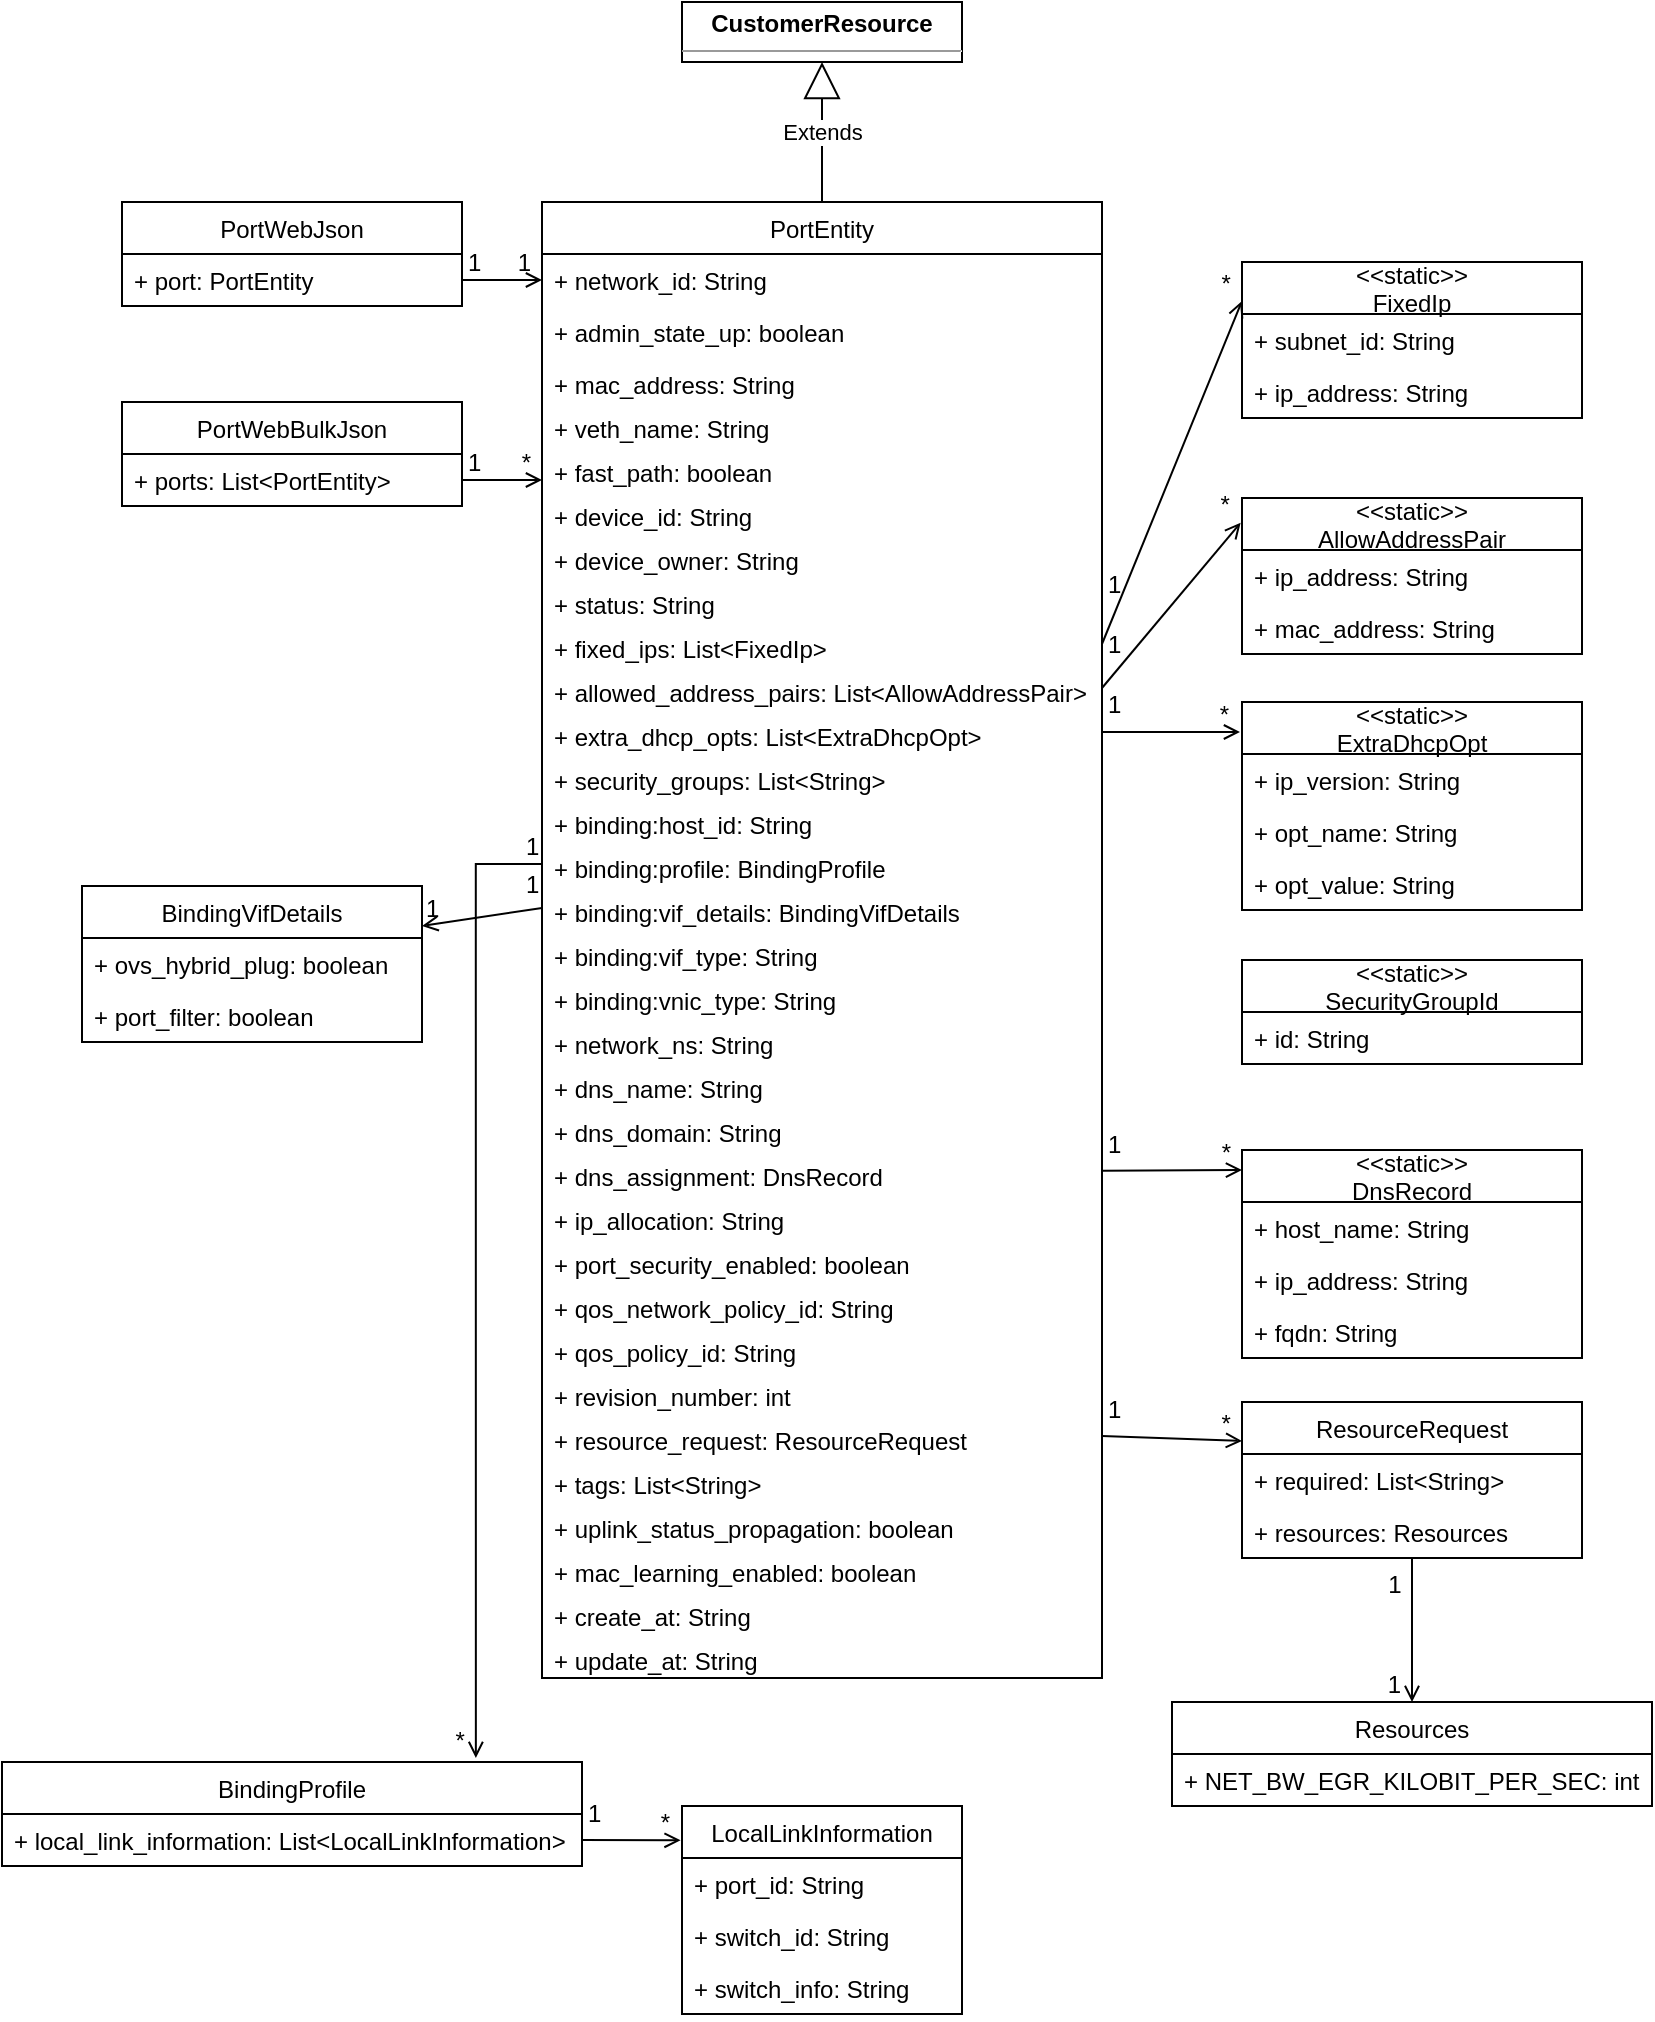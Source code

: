 <mxfile version="13.9.3" type="github">
  <diagram id="9fnl1yyOtG8HGjEEbUFA" name="Page-1">
    <mxGraphModel dx="869" dy="782" grid="1" gridSize="10" guides="1" tooltips="1" connect="1" arrows="1" fold="1" page="1" pageScale="1" pageWidth="850" pageHeight="1100" math="0" shadow="0">
      <root>
        <mxCell id="0" />
        <mxCell id="1" parent="0" />
        <mxCell id="BEwBUcMwAN_doqcmrtSP-1" value="PortEntity" style="swimlane;fontStyle=0;childLayout=stackLayout;horizontal=1;startSize=26;fillColor=none;horizontalStack=0;resizeParent=1;resizeParentMax=0;resizeLast=0;collapsible=1;marginBottom=0;" vertex="1" parent="1">
          <mxGeometry x="290" y="120" width="280" height="738" as="geometry">
            <mxRectangle x="290" y="120" width="80" height="26" as="alternateBounds" />
          </mxGeometry>
        </mxCell>
        <mxCell id="BEwBUcMwAN_doqcmrtSP-54" value="+ network_id: String" style="text;strokeColor=none;fillColor=none;align=left;verticalAlign=top;spacingLeft=4;spacingRight=4;overflow=hidden;rotatable=0;points=[[0,0.5],[1,0.5]];portConstraint=eastwest;" vertex="1" parent="BEwBUcMwAN_doqcmrtSP-1">
          <mxGeometry y="26" width="280" height="26" as="geometry" />
        </mxCell>
        <mxCell id="BEwBUcMwAN_doqcmrtSP-3" value="+ admin_state_up: boolean" style="text;strokeColor=none;fillColor=none;align=left;verticalAlign=top;spacingLeft=4;spacingRight=4;overflow=hidden;rotatable=0;points=[[0,0.5],[1,0.5]];portConstraint=eastwest;" vertex="1" parent="BEwBUcMwAN_doqcmrtSP-1">
          <mxGeometry y="52" width="280" height="26" as="geometry" />
        </mxCell>
        <mxCell id="BEwBUcMwAN_doqcmrtSP-4" value="+ mac_address: String&#xa;" style="text;strokeColor=none;fillColor=none;align=left;verticalAlign=top;spacingLeft=4;spacingRight=4;overflow=hidden;rotatable=0;points=[[0,0.5],[1,0.5]];portConstraint=eastwest;" vertex="1" parent="BEwBUcMwAN_doqcmrtSP-1">
          <mxGeometry y="78" width="280" height="22" as="geometry" />
        </mxCell>
        <mxCell id="BEwBUcMwAN_doqcmrtSP-5" value="+ veth_name: String&#xa;" style="text;strokeColor=none;fillColor=none;align=left;verticalAlign=top;spacingLeft=4;spacingRight=4;overflow=hidden;rotatable=0;points=[[0,0.5],[1,0.5]];portConstraint=eastwest;" vertex="1" parent="BEwBUcMwAN_doqcmrtSP-1">
          <mxGeometry y="100" width="280" height="22" as="geometry" />
        </mxCell>
        <mxCell id="BEwBUcMwAN_doqcmrtSP-6" value="+ fast_path: boolean&#xa;" style="text;strokeColor=none;fillColor=none;align=left;verticalAlign=top;spacingLeft=4;spacingRight=4;overflow=hidden;rotatable=0;points=[[0,0.5],[1,0.5]];portConstraint=eastwest;" vertex="1" parent="BEwBUcMwAN_doqcmrtSP-1">
          <mxGeometry y="122" width="280" height="22" as="geometry" />
        </mxCell>
        <mxCell id="BEwBUcMwAN_doqcmrtSP-7" value="+ device_id: String&#xa;" style="text;strokeColor=none;fillColor=none;align=left;verticalAlign=top;spacingLeft=4;spacingRight=4;overflow=hidden;rotatable=0;points=[[0,0.5],[1,0.5]];portConstraint=eastwest;" vertex="1" parent="BEwBUcMwAN_doqcmrtSP-1">
          <mxGeometry y="144" width="280" height="22" as="geometry" />
        </mxCell>
        <mxCell id="BEwBUcMwAN_doqcmrtSP-8" value="+ device_owner: String&#xa;" style="text;strokeColor=none;fillColor=none;align=left;verticalAlign=top;spacingLeft=4;spacingRight=4;overflow=hidden;rotatable=0;points=[[0,0.5],[1,0.5]];portConstraint=eastwest;" vertex="1" parent="BEwBUcMwAN_doqcmrtSP-1">
          <mxGeometry y="166" width="280" height="22" as="geometry" />
        </mxCell>
        <mxCell id="BEwBUcMwAN_doqcmrtSP-9" value="+ status: String&#xa;" style="text;strokeColor=none;fillColor=none;align=left;verticalAlign=top;spacingLeft=4;spacingRight=4;overflow=hidden;rotatable=0;points=[[0,0.5],[1,0.5]];portConstraint=eastwest;" vertex="1" parent="BEwBUcMwAN_doqcmrtSP-1">
          <mxGeometry y="188" width="280" height="22" as="geometry" />
        </mxCell>
        <mxCell id="BEwBUcMwAN_doqcmrtSP-10" value="+ fixed_ips: List&lt;FixedIp&gt;&#xa;" style="text;strokeColor=none;fillColor=none;align=left;verticalAlign=top;spacingLeft=4;spacingRight=4;overflow=hidden;rotatable=0;points=[[0,0.5],[1,0.5]];portConstraint=eastwest;" vertex="1" parent="BEwBUcMwAN_doqcmrtSP-1">
          <mxGeometry y="210" width="280" height="22" as="geometry" />
        </mxCell>
        <mxCell id="BEwBUcMwAN_doqcmrtSP-11" value="+ allowed_address_pairs: List&lt;AllowAddressPair&gt;&#xa;" style="text;strokeColor=none;fillColor=none;align=left;verticalAlign=top;spacingLeft=4;spacingRight=4;overflow=hidden;rotatable=0;points=[[0,0.5],[1,0.5]];portConstraint=eastwest;" vertex="1" parent="BEwBUcMwAN_doqcmrtSP-1">
          <mxGeometry y="232" width="280" height="22" as="geometry" />
        </mxCell>
        <mxCell id="BEwBUcMwAN_doqcmrtSP-12" value="+ extra_dhcp_opts: List&lt;ExtraDhcpOpt&gt;&#xa;" style="text;strokeColor=none;fillColor=none;align=left;verticalAlign=top;spacingLeft=4;spacingRight=4;overflow=hidden;rotatable=0;points=[[0,0.5],[1,0.5]];portConstraint=eastwest;" vertex="1" parent="BEwBUcMwAN_doqcmrtSP-1">
          <mxGeometry y="254" width="280" height="22" as="geometry" />
        </mxCell>
        <mxCell id="BEwBUcMwAN_doqcmrtSP-13" value="+ security_groups: List&lt;String&gt;&#xa;" style="text;strokeColor=none;fillColor=none;align=left;verticalAlign=top;spacingLeft=4;spacingRight=4;overflow=hidden;rotatable=0;points=[[0,0.5],[1,0.5]];portConstraint=eastwest;" vertex="1" parent="BEwBUcMwAN_doqcmrtSP-1">
          <mxGeometry y="276" width="280" height="22" as="geometry" />
        </mxCell>
        <mxCell id="BEwBUcMwAN_doqcmrtSP-14" value="+ binding:host_id: String" style="text;strokeColor=none;fillColor=none;align=left;verticalAlign=top;spacingLeft=4;spacingRight=4;overflow=hidden;rotatable=0;points=[[0,0.5],[1,0.5]];portConstraint=eastwest;" vertex="1" parent="BEwBUcMwAN_doqcmrtSP-1">
          <mxGeometry y="298" width="280" height="22" as="geometry" />
        </mxCell>
        <mxCell id="BEwBUcMwAN_doqcmrtSP-15" value="+ binding:profile: BindingProfile&#xa;" style="text;strokeColor=none;fillColor=none;align=left;verticalAlign=top;spacingLeft=4;spacingRight=4;overflow=hidden;rotatable=0;points=[[0,0.5],[1,0.5]];portConstraint=eastwest;" vertex="1" parent="BEwBUcMwAN_doqcmrtSP-1">
          <mxGeometry y="320" width="280" height="22" as="geometry" />
        </mxCell>
        <mxCell id="BEwBUcMwAN_doqcmrtSP-16" value="+ binding:vif_details: BindingVifDetails&#xa;" style="text;strokeColor=none;fillColor=none;align=left;verticalAlign=top;spacingLeft=4;spacingRight=4;overflow=hidden;rotatable=0;points=[[0,0.5],[1,0.5]];portConstraint=eastwest;" vertex="1" parent="BEwBUcMwAN_doqcmrtSP-1">
          <mxGeometry y="342" width="280" height="22" as="geometry" />
        </mxCell>
        <mxCell id="BEwBUcMwAN_doqcmrtSP-17" value="+ binding:vif_type: String&#xa;" style="text;strokeColor=none;fillColor=none;align=left;verticalAlign=top;spacingLeft=4;spacingRight=4;overflow=hidden;rotatable=0;points=[[0,0.5],[1,0.5]];portConstraint=eastwest;" vertex="1" parent="BEwBUcMwAN_doqcmrtSP-1">
          <mxGeometry y="364" width="280" height="22" as="geometry" />
        </mxCell>
        <mxCell id="BEwBUcMwAN_doqcmrtSP-18" value="+ binding:vnic_type: String&#xa;" style="text;strokeColor=none;fillColor=none;align=left;verticalAlign=top;spacingLeft=4;spacingRight=4;overflow=hidden;rotatable=0;points=[[0,0.5],[1,0.5]];portConstraint=eastwest;" vertex="1" parent="BEwBUcMwAN_doqcmrtSP-1">
          <mxGeometry y="386" width="280" height="22" as="geometry" />
        </mxCell>
        <mxCell id="BEwBUcMwAN_doqcmrtSP-19" value="+ network_ns: String&#xa;" style="text;strokeColor=none;fillColor=none;align=left;verticalAlign=top;spacingLeft=4;spacingRight=4;overflow=hidden;rotatable=0;points=[[0,0.5],[1,0.5]];portConstraint=eastwest;" vertex="1" parent="BEwBUcMwAN_doqcmrtSP-1">
          <mxGeometry y="408" width="280" height="22" as="geometry" />
        </mxCell>
        <mxCell id="BEwBUcMwAN_doqcmrtSP-20" value="+ dns_name: String&#xa;" style="text;strokeColor=none;fillColor=none;align=left;verticalAlign=top;spacingLeft=4;spacingRight=4;overflow=hidden;rotatable=0;points=[[0,0.5],[1,0.5]];portConstraint=eastwest;" vertex="1" parent="BEwBUcMwAN_doqcmrtSP-1">
          <mxGeometry y="430" width="280" height="22" as="geometry" />
        </mxCell>
        <mxCell id="BEwBUcMwAN_doqcmrtSP-21" value="+ dns_domain: String&#xa;" style="text;strokeColor=none;fillColor=none;align=left;verticalAlign=top;spacingLeft=4;spacingRight=4;overflow=hidden;rotatable=0;points=[[0,0.5],[1,0.5]];portConstraint=eastwest;" vertex="1" parent="BEwBUcMwAN_doqcmrtSP-1">
          <mxGeometry y="452" width="280" height="22" as="geometry" />
        </mxCell>
        <mxCell id="BEwBUcMwAN_doqcmrtSP-22" value="+ dns_assignment: DnsRecord&#xa;" style="text;strokeColor=none;fillColor=none;align=left;verticalAlign=top;spacingLeft=4;spacingRight=4;overflow=hidden;rotatable=0;points=[[0,0.5],[1,0.5]];portConstraint=eastwest;" vertex="1" parent="BEwBUcMwAN_doqcmrtSP-1">
          <mxGeometry y="474" width="280" height="22" as="geometry" />
        </mxCell>
        <mxCell id="BEwBUcMwAN_doqcmrtSP-23" value="+ ip_allocation: String" style="text;strokeColor=none;fillColor=none;align=left;verticalAlign=top;spacingLeft=4;spacingRight=4;overflow=hidden;rotatable=0;points=[[0,0.5],[1,0.5]];portConstraint=eastwest;" vertex="1" parent="BEwBUcMwAN_doqcmrtSP-1">
          <mxGeometry y="496" width="280" height="22" as="geometry" />
        </mxCell>
        <mxCell id="BEwBUcMwAN_doqcmrtSP-24" value="+ port_security_enabled: boolean" style="text;strokeColor=none;fillColor=none;align=left;verticalAlign=top;spacingLeft=4;spacingRight=4;overflow=hidden;rotatable=0;points=[[0,0.5],[1,0.5]];portConstraint=eastwest;" vertex="1" parent="BEwBUcMwAN_doqcmrtSP-1">
          <mxGeometry y="518" width="280" height="22" as="geometry" />
        </mxCell>
        <mxCell id="BEwBUcMwAN_doqcmrtSP-25" value="+ qos_network_policy_id: String" style="text;strokeColor=none;fillColor=none;align=left;verticalAlign=top;spacingLeft=4;spacingRight=4;overflow=hidden;rotatable=0;points=[[0,0.5],[1,0.5]];portConstraint=eastwest;" vertex="1" parent="BEwBUcMwAN_doqcmrtSP-1">
          <mxGeometry y="540" width="280" height="22" as="geometry" />
        </mxCell>
        <mxCell id="BEwBUcMwAN_doqcmrtSP-26" value="+ qos_policy_id: String&#xa;" style="text;strokeColor=none;fillColor=none;align=left;verticalAlign=top;spacingLeft=4;spacingRight=4;overflow=hidden;rotatable=0;points=[[0,0.5],[1,0.5]];portConstraint=eastwest;" vertex="1" parent="BEwBUcMwAN_doqcmrtSP-1">
          <mxGeometry y="562" width="280" height="22" as="geometry" />
        </mxCell>
        <mxCell id="BEwBUcMwAN_doqcmrtSP-31" value="+ revision_number: int&#xa;" style="text;strokeColor=none;fillColor=none;align=left;verticalAlign=top;spacingLeft=4;spacingRight=4;overflow=hidden;rotatable=0;points=[[0,0.5],[1,0.5]];portConstraint=eastwest;" vertex="1" parent="BEwBUcMwAN_doqcmrtSP-1">
          <mxGeometry y="584" width="280" height="22" as="geometry" />
        </mxCell>
        <mxCell id="BEwBUcMwAN_doqcmrtSP-32" value="+ resource_request: ResourceRequest" style="text;strokeColor=none;fillColor=none;align=left;verticalAlign=top;spacingLeft=4;spacingRight=4;overflow=hidden;rotatable=0;points=[[0,0.5],[1,0.5]];portConstraint=eastwest;" vertex="1" parent="BEwBUcMwAN_doqcmrtSP-1">
          <mxGeometry y="606" width="280" height="22" as="geometry" />
        </mxCell>
        <mxCell id="BEwBUcMwAN_doqcmrtSP-33" value="+ tags: List&lt;String&gt;&#xa;" style="text;strokeColor=none;fillColor=none;align=left;verticalAlign=top;spacingLeft=4;spacingRight=4;overflow=hidden;rotatable=0;points=[[0,0.5],[1,0.5]];portConstraint=eastwest;" vertex="1" parent="BEwBUcMwAN_doqcmrtSP-1">
          <mxGeometry y="628" width="280" height="22" as="geometry" />
        </mxCell>
        <mxCell id="BEwBUcMwAN_doqcmrtSP-34" value="+ uplink_status_propagation: boolean&#xa;" style="text;strokeColor=none;fillColor=none;align=left;verticalAlign=top;spacingLeft=4;spacingRight=4;overflow=hidden;rotatable=0;points=[[0,0.5],[1,0.5]];portConstraint=eastwest;" vertex="1" parent="BEwBUcMwAN_doqcmrtSP-1">
          <mxGeometry y="650" width="280" height="22" as="geometry" />
        </mxCell>
        <mxCell id="BEwBUcMwAN_doqcmrtSP-35" value="+ mac_learning_enabled: boolean&#xa;" style="text;strokeColor=none;fillColor=none;align=left;verticalAlign=top;spacingLeft=4;spacingRight=4;overflow=hidden;rotatable=0;points=[[0,0.5],[1,0.5]];portConstraint=eastwest;" vertex="1" parent="BEwBUcMwAN_doqcmrtSP-1">
          <mxGeometry y="672" width="280" height="22" as="geometry" />
        </mxCell>
        <mxCell id="BEwBUcMwAN_doqcmrtSP-38" value="+ create_at: String&#xa;" style="text;strokeColor=none;fillColor=none;align=left;verticalAlign=top;spacingLeft=4;spacingRight=4;overflow=hidden;rotatable=0;points=[[0,0.5],[1,0.5]];portConstraint=eastwest;" vertex="1" parent="BEwBUcMwAN_doqcmrtSP-1">
          <mxGeometry y="694" width="280" height="22" as="geometry" />
        </mxCell>
        <mxCell id="BEwBUcMwAN_doqcmrtSP-39" value="+ update_at: String&#xa;" style="text;strokeColor=none;fillColor=none;align=left;verticalAlign=top;spacingLeft=4;spacingRight=4;overflow=hidden;rotatable=0;points=[[0,0.5],[1,0.5]];portConstraint=eastwest;" vertex="1" parent="BEwBUcMwAN_doqcmrtSP-1">
          <mxGeometry y="716" width="280" height="22" as="geometry" />
        </mxCell>
        <mxCell id="BEwBUcMwAN_doqcmrtSP-40" value="Extends" style="endArrow=block;endSize=16;endFill=0;html=1;exitX=0.5;exitY=0;exitDx=0;exitDy=0;entryX=0.5;entryY=1;entryDx=0;entryDy=0;" edge="1" parent="1" source="BEwBUcMwAN_doqcmrtSP-1" target="BEwBUcMwAN_doqcmrtSP-46">
          <mxGeometry width="160" relative="1" as="geometry">
            <mxPoint x="300" y="30" as="sourcePoint" />
            <mxPoint x="405" y="40" as="targetPoint" />
          </mxGeometry>
        </mxCell>
        <mxCell id="BEwBUcMwAN_doqcmrtSP-41" value="PortWebJson" style="swimlane;fontStyle=0;childLayout=stackLayout;horizontal=1;startSize=26;fillColor=none;horizontalStack=0;resizeParent=1;resizeParentMax=0;resizeLast=0;collapsible=1;marginBottom=0;" vertex="1" parent="1">
          <mxGeometry x="80" y="120" width="170" height="52" as="geometry" />
        </mxCell>
        <mxCell id="BEwBUcMwAN_doqcmrtSP-42" value="+ port: PortEntity" style="text;strokeColor=none;fillColor=none;align=left;verticalAlign=top;spacingLeft=4;spacingRight=4;overflow=hidden;rotatable=0;points=[[0,0.5],[1,0.5]];portConstraint=eastwest;" vertex="1" parent="BEwBUcMwAN_doqcmrtSP-41">
          <mxGeometry y="26" width="170" height="26" as="geometry" />
        </mxCell>
        <mxCell id="BEwBUcMwAN_doqcmrtSP-43" value="" style="endArrow=open;shadow=0;strokeWidth=1;rounded=0;endFill=1;edgeStyle=elbowEdgeStyle;elbow=vertical;" edge="1" parent="1" source="BEwBUcMwAN_doqcmrtSP-42" target="BEwBUcMwAN_doqcmrtSP-1">
          <mxGeometry x="0.5" y="41" relative="1" as="geometry">
            <mxPoint x="160" y="200" as="sourcePoint" />
            <mxPoint x="260" y="200" as="targetPoint" />
            <mxPoint x="-40" y="32" as="offset" />
            <Array as="points">
              <mxPoint x="260" y="159" />
              <mxPoint x="250" y="180" />
              <mxPoint x="270" y="159" />
              <mxPoint x="260" y="139" />
              <mxPoint x="280" y="85" />
            </Array>
          </mxGeometry>
        </mxCell>
        <mxCell id="BEwBUcMwAN_doqcmrtSP-44" value="1" style="resizable=0;align=left;verticalAlign=bottom;labelBackgroundColor=none;fontSize=12;" connectable="0" vertex="1" parent="BEwBUcMwAN_doqcmrtSP-43">
          <mxGeometry x="-1" relative="1" as="geometry">
            <mxPoint x="1" as="offset" />
          </mxGeometry>
        </mxCell>
        <mxCell id="BEwBUcMwAN_doqcmrtSP-45" value="1" style="resizable=0;align=right;verticalAlign=bottom;labelBackgroundColor=none;fontSize=12;" connectable="0" vertex="1" parent="BEwBUcMwAN_doqcmrtSP-43">
          <mxGeometry x="1" relative="1" as="geometry">
            <mxPoint x="-4" as="offset" />
          </mxGeometry>
        </mxCell>
        <mxCell id="BEwBUcMwAN_doqcmrtSP-46" value="&lt;p style=&quot;margin: 0px ; margin-top: 4px ; text-align: center&quot;&gt;&lt;b&gt;CustomerResource&lt;/b&gt;&lt;/p&gt;&lt;hr size=&quot;1&quot;&gt;&lt;div style=&quot;height: 2px&quot;&gt;&lt;/div&gt;" style="verticalAlign=top;align=left;overflow=fill;fontSize=12;fontFamily=Helvetica;html=1;" vertex="1" parent="1">
          <mxGeometry x="360" y="20" width="140" height="30" as="geometry" />
        </mxCell>
        <mxCell id="BEwBUcMwAN_doqcmrtSP-47" value="PortWebBulkJson" style="swimlane;fontStyle=0;childLayout=stackLayout;horizontal=1;startSize=26;fillColor=none;horizontalStack=0;resizeParent=1;resizeParentMax=0;resizeLast=0;collapsible=1;marginBottom=0;" vertex="1" parent="1">
          <mxGeometry x="80" y="220" width="170" height="52" as="geometry" />
        </mxCell>
        <mxCell id="BEwBUcMwAN_doqcmrtSP-48" value="+ ports: List&lt;PortEntity&gt;" style="text;strokeColor=none;fillColor=none;align=left;verticalAlign=top;spacingLeft=4;spacingRight=4;overflow=hidden;rotatable=0;points=[[0,0.5],[1,0.5]];portConstraint=eastwest;" vertex="1" parent="BEwBUcMwAN_doqcmrtSP-47">
          <mxGeometry y="26" width="170" height="26" as="geometry" />
        </mxCell>
        <mxCell id="BEwBUcMwAN_doqcmrtSP-49" value="" style="endArrow=open;shadow=0;strokeWidth=1;rounded=0;endFill=1;edgeStyle=elbowEdgeStyle;elbow=vertical;" edge="1" parent="1" source="BEwBUcMwAN_doqcmrtSP-48" target="BEwBUcMwAN_doqcmrtSP-1">
          <mxGeometry x="0.5" y="41" relative="1" as="geometry">
            <mxPoint x="260" y="169" as="sourcePoint" />
            <mxPoint x="300" y="169" as="targetPoint" />
            <mxPoint x="-40" y="32" as="offset" />
            <Array as="points">
              <mxPoint x="280" y="259" />
              <mxPoint x="260" y="190" />
              <mxPoint x="280" y="169" />
              <mxPoint x="270" y="149" />
              <mxPoint x="290" y="95" />
            </Array>
          </mxGeometry>
        </mxCell>
        <mxCell id="BEwBUcMwAN_doqcmrtSP-50" value="1" style="resizable=0;align=left;verticalAlign=bottom;labelBackgroundColor=none;fontSize=12;" connectable="0" vertex="1" parent="BEwBUcMwAN_doqcmrtSP-49">
          <mxGeometry x="-1" relative="1" as="geometry">
            <mxPoint x="1" as="offset" />
          </mxGeometry>
        </mxCell>
        <mxCell id="BEwBUcMwAN_doqcmrtSP-51" value="*" style="resizable=0;align=right;verticalAlign=bottom;labelBackgroundColor=none;fontSize=12;" connectable="0" vertex="1" parent="BEwBUcMwAN_doqcmrtSP-49">
          <mxGeometry x="1" relative="1" as="geometry">
            <mxPoint x="-4" as="offset" />
          </mxGeometry>
        </mxCell>
        <mxCell id="BEwBUcMwAN_doqcmrtSP-55" value="&lt;&lt;static&gt;&gt;&#xa;FixedIp" style="swimlane;fontStyle=0;childLayout=stackLayout;horizontal=1;startSize=26;fillColor=none;horizontalStack=0;resizeParent=1;resizeParentMax=0;resizeLast=0;collapsible=1;marginBottom=0;" vertex="1" parent="1">
          <mxGeometry x="640" y="150" width="170" height="78" as="geometry" />
        </mxCell>
        <mxCell id="BEwBUcMwAN_doqcmrtSP-56" value="+ subnet_id: String" style="text;strokeColor=none;fillColor=none;align=left;verticalAlign=top;spacingLeft=4;spacingRight=4;overflow=hidden;rotatable=0;points=[[0,0.5],[1,0.5]];portConstraint=eastwest;" vertex="1" parent="BEwBUcMwAN_doqcmrtSP-55">
          <mxGeometry y="26" width="170" height="26" as="geometry" />
        </mxCell>
        <mxCell id="BEwBUcMwAN_doqcmrtSP-57" value="+ ip_address: String" style="text;strokeColor=none;fillColor=none;align=left;verticalAlign=top;spacingLeft=4;spacingRight=4;overflow=hidden;rotatable=0;points=[[0,0.5],[1,0.5]];portConstraint=eastwest;" vertex="1" parent="BEwBUcMwAN_doqcmrtSP-55">
          <mxGeometry y="52" width="170" height="26" as="geometry" />
        </mxCell>
        <mxCell id="BEwBUcMwAN_doqcmrtSP-58" value="&lt;&lt;static&gt;&gt;&#xa;AllowAddressPair" style="swimlane;fontStyle=0;childLayout=stackLayout;horizontal=1;startSize=26;fillColor=none;horizontalStack=0;resizeParent=1;resizeParentMax=0;resizeLast=0;collapsible=1;marginBottom=0;" vertex="1" parent="1">
          <mxGeometry x="640" y="268" width="170" height="78" as="geometry" />
        </mxCell>
        <mxCell id="BEwBUcMwAN_doqcmrtSP-60" value="+ ip_address: String" style="text;strokeColor=none;fillColor=none;align=left;verticalAlign=top;spacingLeft=4;spacingRight=4;overflow=hidden;rotatable=0;points=[[0,0.5],[1,0.5]];portConstraint=eastwest;" vertex="1" parent="BEwBUcMwAN_doqcmrtSP-58">
          <mxGeometry y="26" width="170" height="26" as="geometry" />
        </mxCell>
        <mxCell id="BEwBUcMwAN_doqcmrtSP-59" value="+ mac_address: String" style="text;strokeColor=none;fillColor=none;align=left;verticalAlign=top;spacingLeft=4;spacingRight=4;overflow=hidden;rotatable=0;points=[[0,0.5],[1,0.5]];portConstraint=eastwest;" vertex="1" parent="BEwBUcMwAN_doqcmrtSP-58">
          <mxGeometry y="52" width="170" height="26" as="geometry" />
        </mxCell>
        <mxCell id="BEwBUcMwAN_doqcmrtSP-61" value="&lt;&lt;static&gt;&gt;&#xa;ExtraDhcpOpt" style="swimlane;fontStyle=0;childLayout=stackLayout;horizontal=1;startSize=26;fillColor=none;horizontalStack=0;resizeParent=1;resizeParentMax=0;resizeLast=0;collapsible=1;marginBottom=0;" vertex="1" parent="1">
          <mxGeometry x="640" y="370" width="170" height="104" as="geometry" />
        </mxCell>
        <mxCell id="BEwBUcMwAN_doqcmrtSP-62" value="+ ip_version: String" style="text;strokeColor=none;fillColor=none;align=left;verticalAlign=top;spacingLeft=4;spacingRight=4;overflow=hidden;rotatable=0;points=[[0,0.5],[1,0.5]];portConstraint=eastwest;" vertex="1" parent="BEwBUcMwAN_doqcmrtSP-61">
          <mxGeometry y="26" width="170" height="26" as="geometry" />
        </mxCell>
        <mxCell id="BEwBUcMwAN_doqcmrtSP-63" value="+ opt_name: String" style="text;strokeColor=none;fillColor=none;align=left;verticalAlign=top;spacingLeft=4;spacingRight=4;overflow=hidden;rotatable=0;points=[[0,0.5],[1,0.5]];portConstraint=eastwest;" vertex="1" parent="BEwBUcMwAN_doqcmrtSP-61">
          <mxGeometry y="52" width="170" height="26" as="geometry" />
        </mxCell>
        <mxCell id="BEwBUcMwAN_doqcmrtSP-64" value="+ opt_value: String" style="text;strokeColor=none;fillColor=none;align=left;verticalAlign=top;spacingLeft=4;spacingRight=4;overflow=hidden;rotatable=0;points=[[0,0.5],[1,0.5]];portConstraint=eastwest;" vertex="1" parent="BEwBUcMwAN_doqcmrtSP-61">
          <mxGeometry y="78" width="170" height="26" as="geometry" />
        </mxCell>
        <mxCell id="BEwBUcMwAN_doqcmrtSP-65" value="&lt;&lt;static&gt;&gt;&#xa;SecurityGroupId" style="swimlane;fontStyle=0;childLayout=stackLayout;horizontal=1;startSize=26;fillColor=none;horizontalStack=0;resizeParent=1;resizeParentMax=0;resizeLast=0;collapsible=1;marginBottom=0;" vertex="1" parent="1">
          <mxGeometry x="640" y="499" width="170" height="52" as="geometry" />
        </mxCell>
        <mxCell id="BEwBUcMwAN_doqcmrtSP-66" value="+ id: String" style="text;strokeColor=none;fillColor=none;align=left;verticalAlign=top;spacingLeft=4;spacingRight=4;overflow=hidden;rotatable=0;points=[[0,0.5],[1,0.5]];portConstraint=eastwest;" vertex="1" parent="BEwBUcMwAN_doqcmrtSP-65">
          <mxGeometry y="26" width="170" height="26" as="geometry" />
        </mxCell>
        <mxCell id="BEwBUcMwAN_doqcmrtSP-68" value="&lt;&lt;static&gt;&gt;&#xa;DnsRecord" style="swimlane;fontStyle=0;childLayout=stackLayout;horizontal=1;startSize=26;fillColor=none;horizontalStack=0;resizeParent=1;resizeParentMax=0;resizeLast=0;collapsible=1;marginBottom=0;" vertex="1" parent="1">
          <mxGeometry x="640" y="594" width="170" height="104" as="geometry" />
        </mxCell>
        <mxCell id="BEwBUcMwAN_doqcmrtSP-69" value="+ host_name: String" style="text;strokeColor=none;fillColor=none;align=left;verticalAlign=top;spacingLeft=4;spacingRight=4;overflow=hidden;rotatable=0;points=[[0,0.5],[1,0.5]];portConstraint=eastwest;" vertex="1" parent="BEwBUcMwAN_doqcmrtSP-68">
          <mxGeometry y="26" width="170" height="26" as="geometry" />
        </mxCell>
        <mxCell id="BEwBUcMwAN_doqcmrtSP-70" value="+ ip_address: String" style="text;strokeColor=none;fillColor=none;align=left;verticalAlign=top;spacingLeft=4;spacingRight=4;overflow=hidden;rotatable=0;points=[[0,0.5],[1,0.5]];portConstraint=eastwest;" vertex="1" parent="BEwBUcMwAN_doqcmrtSP-68">
          <mxGeometry y="52" width="170" height="26" as="geometry" />
        </mxCell>
        <mxCell id="BEwBUcMwAN_doqcmrtSP-71" value="+ fqdn: String" style="text;strokeColor=none;fillColor=none;align=left;verticalAlign=top;spacingLeft=4;spacingRight=4;overflow=hidden;rotatable=0;points=[[0,0.5],[1,0.5]];portConstraint=eastwest;" vertex="1" parent="BEwBUcMwAN_doqcmrtSP-68">
          <mxGeometry y="78" width="170" height="26" as="geometry" />
        </mxCell>
        <mxCell id="BEwBUcMwAN_doqcmrtSP-72" value="BindingProfile" style="swimlane;fontStyle=0;childLayout=stackLayout;horizontal=1;startSize=26;fillColor=none;horizontalStack=0;resizeParent=1;resizeParentMax=0;resizeLast=0;collapsible=1;marginBottom=0;" vertex="1" parent="1">
          <mxGeometry x="20" y="900" width="290" height="52" as="geometry" />
        </mxCell>
        <mxCell id="BEwBUcMwAN_doqcmrtSP-73" value="+ local_link_information: List&lt;LocalLinkInformation&gt;" style="text;strokeColor=none;fillColor=none;align=left;verticalAlign=top;spacingLeft=4;spacingRight=4;overflow=hidden;rotatable=0;points=[[0,0.5],[1,0.5]];portConstraint=eastwest;" vertex="1" parent="BEwBUcMwAN_doqcmrtSP-72">
          <mxGeometry y="26" width="290" height="26" as="geometry" />
        </mxCell>
        <mxCell id="BEwBUcMwAN_doqcmrtSP-74" value="LocalLinkInformation" style="swimlane;fontStyle=0;childLayout=stackLayout;horizontal=1;startSize=26;fillColor=none;horizontalStack=0;resizeParent=1;resizeParentMax=0;resizeLast=0;collapsible=1;marginBottom=0;" vertex="1" parent="1">
          <mxGeometry x="360" y="922" width="140" height="104" as="geometry" />
        </mxCell>
        <mxCell id="BEwBUcMwAN_doqcmrtSP-75" value="+ port_id: String" style="text;strokeColor=none;fillColor=none;align=left;verticalAlign=top;spacingLeft=4;spacingRight=4;overflow=hidden;rotatable=0;points=[[0,0.5],[1,0.5]];portConstraint=eastwest;" vertex="1" parent="BEwBUcMwAN_doqcmrtSP-74">
          <mxGeometry y="26" width="140" height="26" as="geometry" />
        </mxCell>
        <mxCell id="BEwBUcMwAN_doqcmrtSP-76" value="+ switch_id: String" style="text;strokeColor=none;fillColor=none;align=left;verticalAlign=top;spacingLeft=4;spacingRight=4;overflow=hidden;rotatable=0;points=[[0,0.5],[1,0.5]];portConstraint=eastwest;" vertex="1" parent="BEwBUcMwAN_doqcmrtSP-74">
          <mxGeometry y="52" width="140" height="26" as="geometry" />
        </mxCell>
        <mxCell id="BEwBUcMwAN_doqcmrtSP-77" value="+ switch_info: String" style="text;strokeColor=none;fillColor=none;align=left;verticalAlign=top;spacingLeft=4;spacingRight=4;overflow=hidden;rotatable=0;points=[[0,0.5],[1,0.5]];portConstraint=eastwest;" vertex="1" parent="BEwBUcMwAN_doqcmrtSP-74">
          <mxGeometry y="78" width="140" height="26" as="geometry" />
        </mxCell>
        <mxCell id="BEwBUcMwAN_doqcmrtSP-78" value="BindingVifDetails" style="swimlane;fontStyle=0;childLayout=stackLayout;horizontal=1;startSize=26;fillColor=none;horizontalStack=0;resizeParent=1;resizeParentMax=0;resizeLast=0;collapsible=1;marginBottom=0;" vertex="1" parent="1">
          <mxGeometry x="60" y="462" width="170" height="78" as="geometry" />
        </mxCell>
        <mxCell id="BEwBUcMwAN_doqcmrtSP-79" value="+ ovs_hybrid_plug: boolean" style="text;strokeColor=none;fillColor=none;align=left;verticalAlign=top;spacingLeft=4;spacingRight=4;overflow=hidden;rotatable=0;points=[[0,0.5],[1,0.5]];portConstraint=eastwest;" vertex="1" parent="BEwBUcMwAN_doqcmrtSP-78">
          <mxGeometry y="26" width="170" height="26" as="geometry" />
        </mxCell>
        <mxCell id="BEwBUcMwAN_doqcmrtSP-80" value="+ port_filter: boolean" style="text;strokeColor=none;fillColor=none;align=left;verticalAlign=top;spacingLeft=4;spacingRight=4;overflow=hidden;rotatable=0;points=[[0,0.5],[1,0.5]];portConstraint=eastwest;" vertex="1" parent="BEwBUcMwAN_doqcmrtSP-78">
          <mxGeometry y="52" width="170" height="26" as="geometry" />
        </mxCell>
        <mxCell id="BEwBUcMwAN_doqcmrtSP-81" value="" style="endArrow=open;shadow=0;strokeWidth=1;rounded=0;endFill=1;elbow=vertical;entryX=0;entryY=0.25;entryDx=0;entryDy=0;exitX=1;exitY=0.5;exitDx=0;exitDy=0;" edge="1" parent="1" source="BEwBUcMwAN_doqcmrtSP-10" target="BEwBUcMwAN_doqcmrtSP-55">
          <mxGeometry x="0.5" y="41" relative="1" as="geometry">
            <mxPoint x="580" y="208.41" as="sourcePoint" />
            <mxPoint x="620" y="208.41" as="targetPoint" />
            <mxPoint x="-40" y="32" as="offset" />
          </mxGeometry>
        </mxCell>
        <mxCell id="BEwBUcMwAN_doqcmrtSP-82" value="1" style="resizable=0;align=left;verticalAlign=bottom;labelBackgroundColor=none;fontSize=12;" connectable="0" vertex="1" parent="BEwBUcMwAN_doqcmrtSP-81">
          <mxGeometry x="-1" relative="1" as="geometry">
            <mxPoint x="1" y="-21" as="offset" />
          </mxGeometry>
        </mxCell>
        <mxCell id="BEwBUcMwAN_doqcmrtSP-83" value="*" style="resizable=0;align=right;verticalAlign=bottom;labelBackgroundColor=none;fontSize=12;" connectable="0" vertex="1" parent="BEwBUcMwAN_doqcmrtSP-81">
          <mxGeometry x="1" relative="1" as="geometry">
            <mxPoint x="-4" as="offset" />
          </mxGeometry>
        </mxCell>
        <mxCell id="BEwBUcMwAN_doqcmrtSP-84" value="" style="endArrow=open;shadow=0;strokeWidth=1;rounded=0;endFill=1;elbow=vertical;entryX=-0.004;entryY=0.158;entryDx=0;entryDy=0;entryPerimeter=0;exitX=1;exitY=0.5;exitDx=0;exitDy=0;" edge="1" parent="1" source="BEwBUcMwAN_doqcmrtSP-11" target="BEwBUcMwAN_doqcmrtSP-58">
          <mxGeometry x="0.5" y="41" relative="1" as="geometry">
            <mxPoint x="570.0" y="371.5" as="sourcePoint" />
            <mxPoint x="640.0" y="200" as="targetPoint" />
            <mxPoint x="-40" y="32" as="offset" />
          </mxGeometry>
        </mxCell>
        <mxCell id="BEwBUcMwAN_doqcmrtSP-85" value="1" style="resizable=0;align=left;verticalAlign=bottom;labelBackgroundColor=none;fontSize=12;" connectable="0" vertex="1" parent="BEwBUcMwAN_doqcmrtSP-84">
          <mxGeometry x="-1" relative="1" as="geometry">
            <mxPoint x="1" y="-13" as="offset" />
          </mxGeometry>
        </mxCell>
        <mxCell id="BEwBUcMwAN_doqcmrtSP-86" value="*" style="resizable=0;align=right;verticalAlign=bottom;labelBackgroundColor=none;fontSize=12;" connectable="0" vertex="1" parent="BEwBUcMwAN_doqcmrtSP-84">
          <mxGeometry x="1" relative="1" as="geometry">
            <mxPoint x="-4" as="offset" />
          </mxGeometry>
        </mxCell>
        <mxCell id="BEwBUcMwAN_doqcmrtSP-87" value="" style="endArrow=open;shadow=0;strokeWidth=1;rounded=0;endFill=1;elbow=vertical;exitX=1;exitY=0.5;exitDx=0;exitDy=0;" edge="1" parent="1" source="BEwBUcMwAN_doqcmrtSP-12">
          <mxGeometry x="0.5" y="41" relative="1" as="geometry">
            <mxPoint x="570.0" y="460" as="sourcePoint" />
            <mxPoint x="639" y="385" as="targetPoint" />
            <mxPoint x="-40" y="32" as="offset" />
          </mxGeometry>
        </mxCell>
        <mxCell id="BEwBUcMwAN_doqcmrtSP-88" value="1" style="resizable=0;align=left;verticalAlign=bottom;labelBackgroundColor=none;fontSize=12;" connectable="0" vertex="1" parent="BEwBUcMwAN_doqcmrtSP-87">
          <mxGeometry x="-1" relative="1" as="geometry">
            <mxPoint x="1" y="-5" as="offset" />
          </mxGeometry>
        </mxCell>
        <mxCell id="BEwBUcMwAN_doqcmrtSP-89" value="*" style="resizable=0;align=right;verticalAlign=bottom;labelBackgroundColor=none;fontSize=12;" connectable="0" vertex="1" parent="BEwBUcMwAN_doqcmrtSP-87">
          <mxGeometry x="1" relative="1" as="geometry">
            <mxPoint x="-4" as="offset" />
          </mxGeometry>
        </mxCell>
        <mxCell id="BEwBUcMwAN_doqcmrtSP-90" value="" style="endArrow=open;shadow=0;strokeWidth=1;rounded=0;endFill=1;elbow=vertical;entryX=0;entryY=0.096;entryDx=0;entryDy=0;entryPerimeter=0;" edge="1" parent="1" source="BEwBUcMwAN_doqcmrtSP-22" target="BEwBUcMwAN_doqcmrtSP-68">
          <mxGeometry x="0.5" y="41" relative="1" as="geometry">
            <mxPoint x="570.0" y="602.68" as="sourcePoint" />
            <mxPoint x="639.32" y="520.004" as="targetPoint" />
            <mxPoint x="-40" y="32" as="offset" />
          </mxGeometry>
        </mxCell>
        <mxCell id="BEwBUcMwAN_doqcmrtSP-91" value="1" style="resizable=0;align=left;verticalAlign=bottom;labelBackgroundColor=none;fontSize=12;" connectable="0" vertex="1" parent="BEwBUcMwAN_doqcmrtSP-90">
          <mxGeometry x="-1" relative="1" as="geometry">
            <mxPoint x="1" y="-4.32" as="offset" />
          </mxGeometry>
        </mxCell>
        <mxCell id="BEwBUcMwAN_doqcmrtSP-92" value="*" style="resizable=0;align=right;verticalAlign=bottom;labelBackgroundColor=none;fontSize=12;" connectable="0" vertex="1" parent="BEwBUcMwAN_doqcmrtSP-90">
          <mxGeometry x="1" relative="1" as="geometry">
            <mxPoint x="-4" as="offset" />
          </mxGeometry>
        </mxCell>
        <mxCell id="BEwBUcMwAN_doqcmrtSP-93" value="ResourceRequest" style="swimlane;fontStyle=0;childLayout=stackLayout;horizontal=1;startSize=26;fillColor=none;horizontalStack=0;resizeParent=1;resizeParentMax=0;resizeLast=0;collapsible=1;marginBottom=0;" vertex="1" parent="1">
          <mxGeometry x="640" y="720" width="170" height="78" as="geometry" />
        </mxCell>
        <mxCell id="BEwBUcMwAN_doqcmrtSP-94" value="+ required: List&lt;String&gt;" style="text;strokeColor=none;fillColor=none;align=left;verticalAlign=top;spacingLeft=4;spacingRight=4;overflow=hidden;rotatable=0;points=[[0,0.5],[1,0.5]];portConstraint=eastwest;" vertex="1" parent="BEwBUcMwAN_doqcmrtSP-93">
          <mxGeometry y="26" width="170" height="26" as="geometry" />
        </mxCell>
        <mxCell id="BEwBUcMwAN_doqcmrtSP-95" value="+ resources: Resources" style="text;strokeColor=none;fillColor=none;align=left;verticalAlign=top;spacingLeft=4;spacingRight=4;overflow=hidden;rotatable=0;points=[[0,0.5],[1,0.5]];portConstraint=eastwest;" vertex="1" parent="BEwBUcMwAN_doqcmrtSP-93">
          <mxGeometry y="52" width="170" height="26" as="geometry" />
        </mxCell>
        <mxCell id="BEwBUcMwAN_doqcmrtSP-96" value="" style="endArrow=open;shadow=0;strokeWidth=1;rounded=0;endFill=1;elbow=vertical;exitX=1;exitY=0.5;exitDx=0;exitDy=0;entryX=0;entryY=0.25;entryDx=0;entryDy=0;" edge="1" parent="1" source="BEwBUcMwAN_doqcmrtSP-32" target="BEwBUcMwAN_doqcmrtSP-93">
          <mxGeometry x="0.5" y="41" relative="1" as="geometry">
            <mxPoint x="570.0" y="740.343" as="sourcePoint" />
            <mxPoint x="637" y="732" as="targetPoint" />
            <mxPoint x="-40" y="32" as="offset" />
          </mxGeometry>
        </mxCell>
        <mxCell id="BEwBUcMwAN_doqcmrtSP-97" value="1" style="resizable=0;align=left;verticalAlign=bottom;labelBackgroundColor=none;fontSize=12;" connectable="0" vertex="1" parent="BEwBUcMwAN_doqcmrtSP-96">
          <mxGeometry x="-1" relative="1" as="geometry">
            <mxPoint x="1" y="-4.32" as="offset" />
          </mxGeometry>
        </mxCell>
        <mxCell id="BEwBUcMwAN_doqcmrtSP-98" value="*" style="resizable=0;align=right;verticalAlign=bottom;labelBackgroundColor=none;fontSize=12;" connectable="0" vertex="1" parent="BEwBUcMwAN_doqcmrtSP-96">
          <mxGeometry x="1" relative="1" as="geometry">
            <mxPoint x="-4" as="offset" />
          </mxGeometry>
        </mxCell>
        <mxCell id="BEwBUcMwAN_doqcmrtSP-99" value="Resources" style="swimlane;fontStyle=0;childLayout=stackLayout;horizontal=1;startSize=26;fillColor=none;horizontalStack=0;resizeParent=1;resizeParentMax=0;resizeLast=0;collapsible=1;marginBottom=0;" vertex="1" parent="1">
          <mxGeometry x="605" y="870" width="240" height="52" as="geometry" />
        </mxCell>
        <mxCell id="BEwBUcMwAN_doqcmrtSP-100" value="+ NET_BW_EGR_KILOBIT_PER_SEC: int" style="text;strokeColor=none;fillColor=none;align=left;verticalAlign=top;spacingLeft=4;spacingRight=4;overflow=hidden;rotatable=0;points=[[0,0.5],[1,0.5]];portConstraint=eastwest;" vertex="1" parent="BEwBUcMwAN_doqcmrtSP-99">
          <mxGeometry y="26" width="240" height="26" as="geometry" />
        </mxCell>
        <mxCell id="BEwBUcMwAN_doqcmrtSP-101" value="" style="endArrow=open;shadow=0;strokeWidth=1;rounded=0;endFill=1;elbow=vertical;entryX=0.5;entryY=0;entryDx=0;entryDy=0;" edge="1" parent="1" source="BEwBUcMwAN_doqcmrtSP-95" target="BEwBUcMwAN_doqcmrtSP-99">
          <mxGeometry x="0.5" y="41" relative="1" as="geometry">
            <mxPoint x="590.0" y="810.0" as="sourcePoint" />
            <mxPoint x="660.0" y="812.5" as="targetPoint" />
            <mxPoint x="-40" y="32" as="offset" />
          </mxGeometry>
        </mxCell>
        <mxCell id="BEwBUcMwAN_doqcmrtSP-102" value="1" style="resizable=0;align=left;verticalAlign=bottom;labelBackgroundColor=none;fontSize=12;" connectable="0" vertex="1" parent="BEwBUcMwAN_doqcmrtSP-101">
          <mxGeometry x="-1" relative="1" as="geometry">
            <mxPoint x="-13.82" y="22" as="offset" />
          </mxGeometry>
        </mxCell>
        <mxCell id="BEwBUcMwAN_doqcmrtSP-103" value="1" style="resizable=0;align=right;verticalAlign=bottom;labelBackgroundColor=none;fontSize=12;" connectable="0" vertex="1" parent="BEwBUcMwAN_doqcmrtSP-101">
          <mxGeometry x="1" relative="1" as="geometry">
            <mxPoint x="-4" as="offset" />
          </mxGeometry>
        </mxCell>
        <mxCell id="BEwBUcMwAN_doqcmrtSP-104" value="" style="endArrow=open;shadow=0;strokeWidth=1;rounded=0;endFill=1;elbow=vertical;exitX=0;exitY=0.5;exitDx=0;exitDy=0;" edge="1" parent="1" source="BEwBUcMwAN_doqcmrtSP-16">
          <mxGeometry x="0.5" y="41" relative="1" as="geometry">
            <mxPoint x="180" y="410" as="sourcePoint" />
            <mxPoint x="230" y="482" as="targetPoint" />
            <mxPoint x="-40" y="32" as="offset" />
          </mxGeometry>
        </mxCell>
        <mxCell id="BEwBUcMwAN_doqcmrtSP-105" value="1" style="resizable=0;align=left;verticalAlign=bottom;labelBackgroundColor=none;fontSize=12;" connectable="0" vertex="1" parent="BEwBUcMwAN_doqcmrtSP-104">
          <mxGeometry x="-1" relative="1" as="geometry">
            <mxPoint x="-10" y="-3" as="offset" />
          </mxGeometry>
        </mxCell>
        <mxCell id="BEwBUcMwAN_doqcmrtSP-106" value="1" style="resizable=0;align=right;verticalAlign=bottom;labelBackgroundColor=none;fontSize=12;" connectable="0" vertex="1" parent="BEwBUcMwAN_doqcmrtSP-104">
          <mxGeometry x="1" relative="1" as="geometry">
            <mxPoint x="10" as="offset" />
          </mxGeometry>
        </mxCell>
        <mxCell id="BEwBUcMwAN_doqcmrtSP-107" style="edgeStyle=none;rounded=0;orthogonalLoop=1;jettySize=auto;html=1;exitX=0.75;exitY=0;exitDx=0;exitDy=0;" edge="1" parent="1" source="BEwBUcMwAN_doqcmrtSP-78" target="BEwBUcMwAN_doqcmrtSP-78">
          <mxGeometry relative="1" as="geometry" />
        </mxCell>
        <mxCell id="BEwBUcMwAN_doqcmrtSP-108" value="" style="endArrow=open;shadow=0;strokeWidth=1;rounded=0;endFill=1;elbow=vertical;entryX=0.817;entryY=-0.038;entryDx=0;entryDy=0;exitX=0;exitY=0.5;exitDx=0;exitDy=0;edgeStyle=orthogonalEdgeStyle;entryPerimeter=0;" edge="1" parent="1" source="BEwBUcMwAN_doqcmrtSP-15" target="BEwBUcMwAN_doqcmrtSP-72">
          <mxGeometry x="0.5" y="41" relative="1" as="geometry">
            <mxPoint x="145" y="400" as="sourcePoint" />
            <mxPoint x="130" y="600" as="targetPoint" />
            <mxPoint x="-40" y="32" as="offset" />
            <Array as="points">
              <mxPoint x="257" y="451" />
            </Array>
          </mxGeometry>
        </mxCell>
        <mxCell id="BEwBUcMwAN_doqcmrtSP-109" value="1" style="resizable=0;align=left;verticalAlign=bottom;labelBackgroundColor=none;fontSize=12;" connectable="0" vertex="1" parent="BEwBUcMwAN_doqcmrtSP-108">
          <mxGeometry x="-1" relative="1" as="geometry">
            <mxPoint x="-10" as="offset" />
          </mxGeometry>
        </mxCell>
        <mxCell id="BEwBUcMwAN_doqcmrtSP-110" value="*" style="resizable=0;align=right;verticalAlign=bottom;labelBackgroundColor=none;fontSize=12;" connectable="0" vertex="1" parent="BEwBUcMwAN_doqcmrtSP-108">
          <mxGeometry x="1" relative="1" as="geometry">
            <mxPoint x="-4" as="offset" />
          </mxGeometry>
        </mxCell>
        <mxCell id="BEwBUcMwAN_doqcmrtSP-111" value="" style="endArrow=open;shadow=0;strokeWidth=1;rounded=0;endFill=1;elbow=vertical;exitX=1;exitY=0.5;exitDx=0;exitDy=0;entryX=-0.005;entryY=0.165;entryDx=0;entryDy=0;entryPerimeter=0;" edge="1" parent="1" source="BEwBUcMwAN_doqcmrtSP-73" target="BEwBUcMwAN_doqcmrtSP-74">
          <mxGeometry x="0.5" y="41" relative="1" as="geometry">
            <mxPoint x="315.0" y="940.343" as="sourcePoint" />
            <mxPoint x="350" y="940" as="targetPoint" />
            <mxPoint x="-40" y="32" as="offset" />
          </mxGeometry>
        </mxCell>
        <mxCell id="BEwBUcMwAN_doqcmrtSP-112" value="1" style="resizable=0;align=left;verticalAlign=bottom;labelBackgroundColor=none;fontSize=12;" connectable="0" vertex="1" parent="BEwBUcMwAN_doqcmrtSP-111">
          <mxGeometry x="-1" relative="1" as="geometry">
            <mxPoint x="1" y="-4.32" as="offset" />
          </mxGeometry>
        </mxCell>
        <mxCell id="BEwBUcMwAN_doqcmrtSP-113" value="*" style="resizable=0;align=right;verticalAlign=bottom;labelBackgroundColor=none;fontSize=12;" connectable="0" vertex="1" parent="BEwBUcMwAN_doqcmrtSP-111">
          <mxGeometry x="1" relative="1" as="geometry">
            <mxPoint x="-4" as="offset" />
          </mxGeometry>
        </mxCell>
      </root>
    </mxGraphModel>
  </diagram>
</mxfile>
